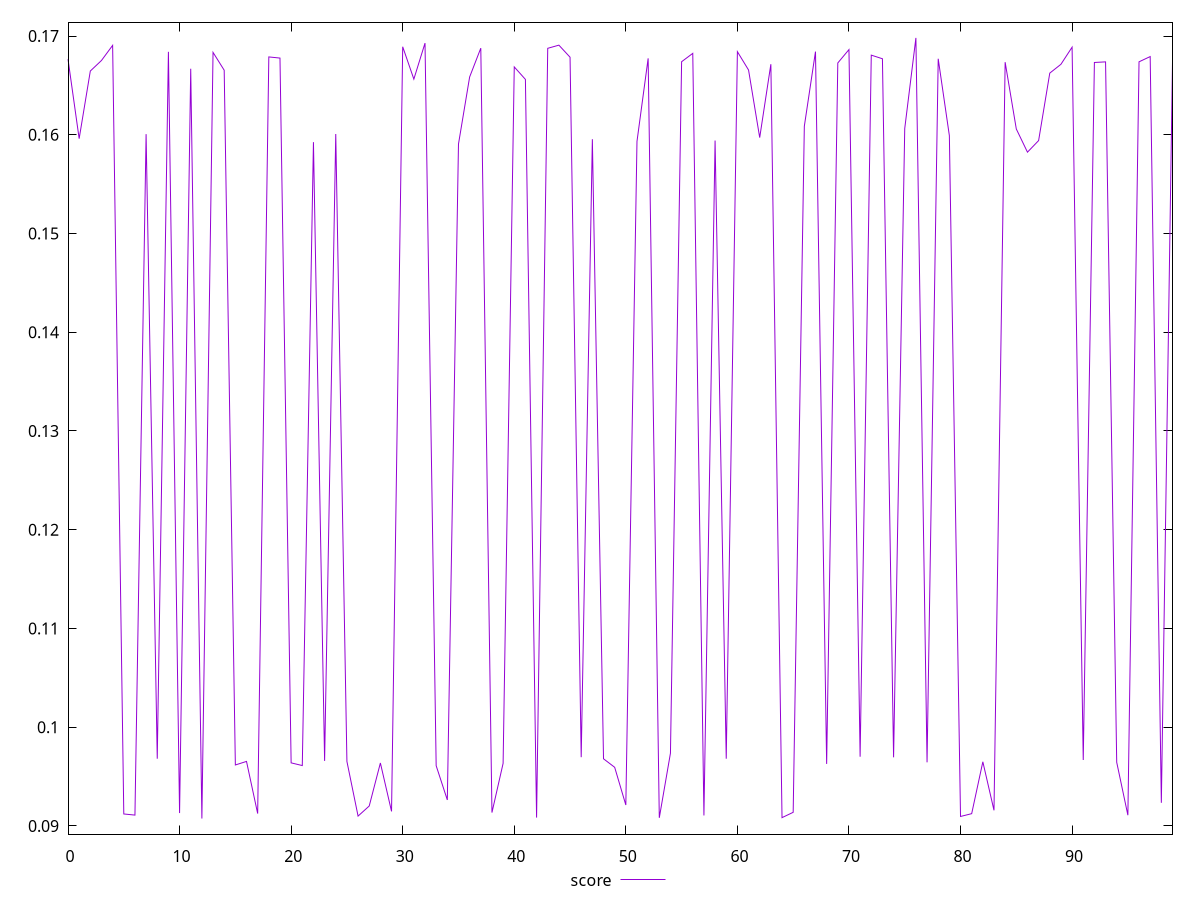 reset

$score <<EOF
0 0.16765431699238786
1 0.1596078771517847
2 0.16645506212925565
3 0.16752310912100132
4 0.16905315887072725
5 0.09120926787657757
6 0.09109476573085051
7 0.1600662838235256
8 0.09680124027027459
9 0.16840343922745127
10 0.09129785340651864
11 0.166688255905596
12 0.09074799393538618
13 0.1683427091313584
14 0.16653897388086109
15 0.09617161008810904
16 0.09653171536915561
17 0.09125109837463846
18 0.16788445421596937
19 0.16776790574586786
20 0.09638534351760925
21 0.09611223072316277
22 0.15925524258817947
23 0.09658294773284226
24 0.16007347908331304
25 0.09653116205612655
26 0.09099377206228088
27 0.09201731753430642
28 0.09637299371779268
29 0.09146967255252192
30 0.1689143543490561
31 0.16563606743948672
32 0.16928374789366263
33 0.09609661884422149
34 0.09262921508683686
35 0.15906040311577585
36 0.16585242762779528
37 0.16877167113993763
38 0.09135067299547917
39 0.0963364730326598
40 0.16687127267896218
41 0.1656086949257693
42 0.09083960472004743
43 0.16875635010600565
44 0.16907609512318178
45 0.16785619234047133
46 0.09696052784910975
47 0.1595518286842859
48 0.0967975092441461
49 0.09593563725750276
50 0.0921164641808021
51 0.15932861419436578
52 0.1677371266111639
53 0.0908212653262363
54 0.0973657001894297
55 0.16739832379907432
56 0.1682442697528661
57 0.09105830791311242
58 0.15941376479268332
59 0.09680476474583954
60 0.16841476537110645
61 0.16655843714167923
62 0.15971466273525542
63 0.16714528286670988
64 0.0908375831517223
65 0.09137678113316589
66 0.16086546547906178
67 0.1684220954767891
68 0.09627409744747584
69 0.16727306992834978
70 0.1686265181894347
71 0.09700389778341839
72 0.16806507060709974
73 0.16769894800047225
74 0.09694881673941269
75 0.1606343132400111
76 0.16981000368034238
77 0.09643745657973923
78 0.16769732061148235
79 0.1599098973806392
80 0.0909560122149567
81 0.09123937029103268
82 0.09649262193261177
83 0.09157760009135257
84 0.16735154612529812
85 0.16058471323623458
86 0.15823859167064003
87 0.15941082610558577
88 0.1662435912219622
89 0.16713753518229646
90 0.1688699435429068
91 0.09667289684795832
92 0.16732230324808273
93 0.16738225034334475
94 0.09644358098304928
95 0.09108548051496357
96 0.16738689058088768
97 0.16792007910033202
98 0.09233737117937268
99 0.16735840348566422
EOF

set key outside below
set xrange [0:99]
set yrange [0.08916675374048706:0.17139124387524152]
set trange [0.08916675374048706:0.17139124387524152]
set terminal svg size 640, 490 enhanced background rgb 'white'
set output "report_00007_2020-12-11T15:55:29.892Z/largest-contentful-paint/samples/pages+cached+noexternal+noimg/score/values.svg"

plot $score title "score" with line

reset
